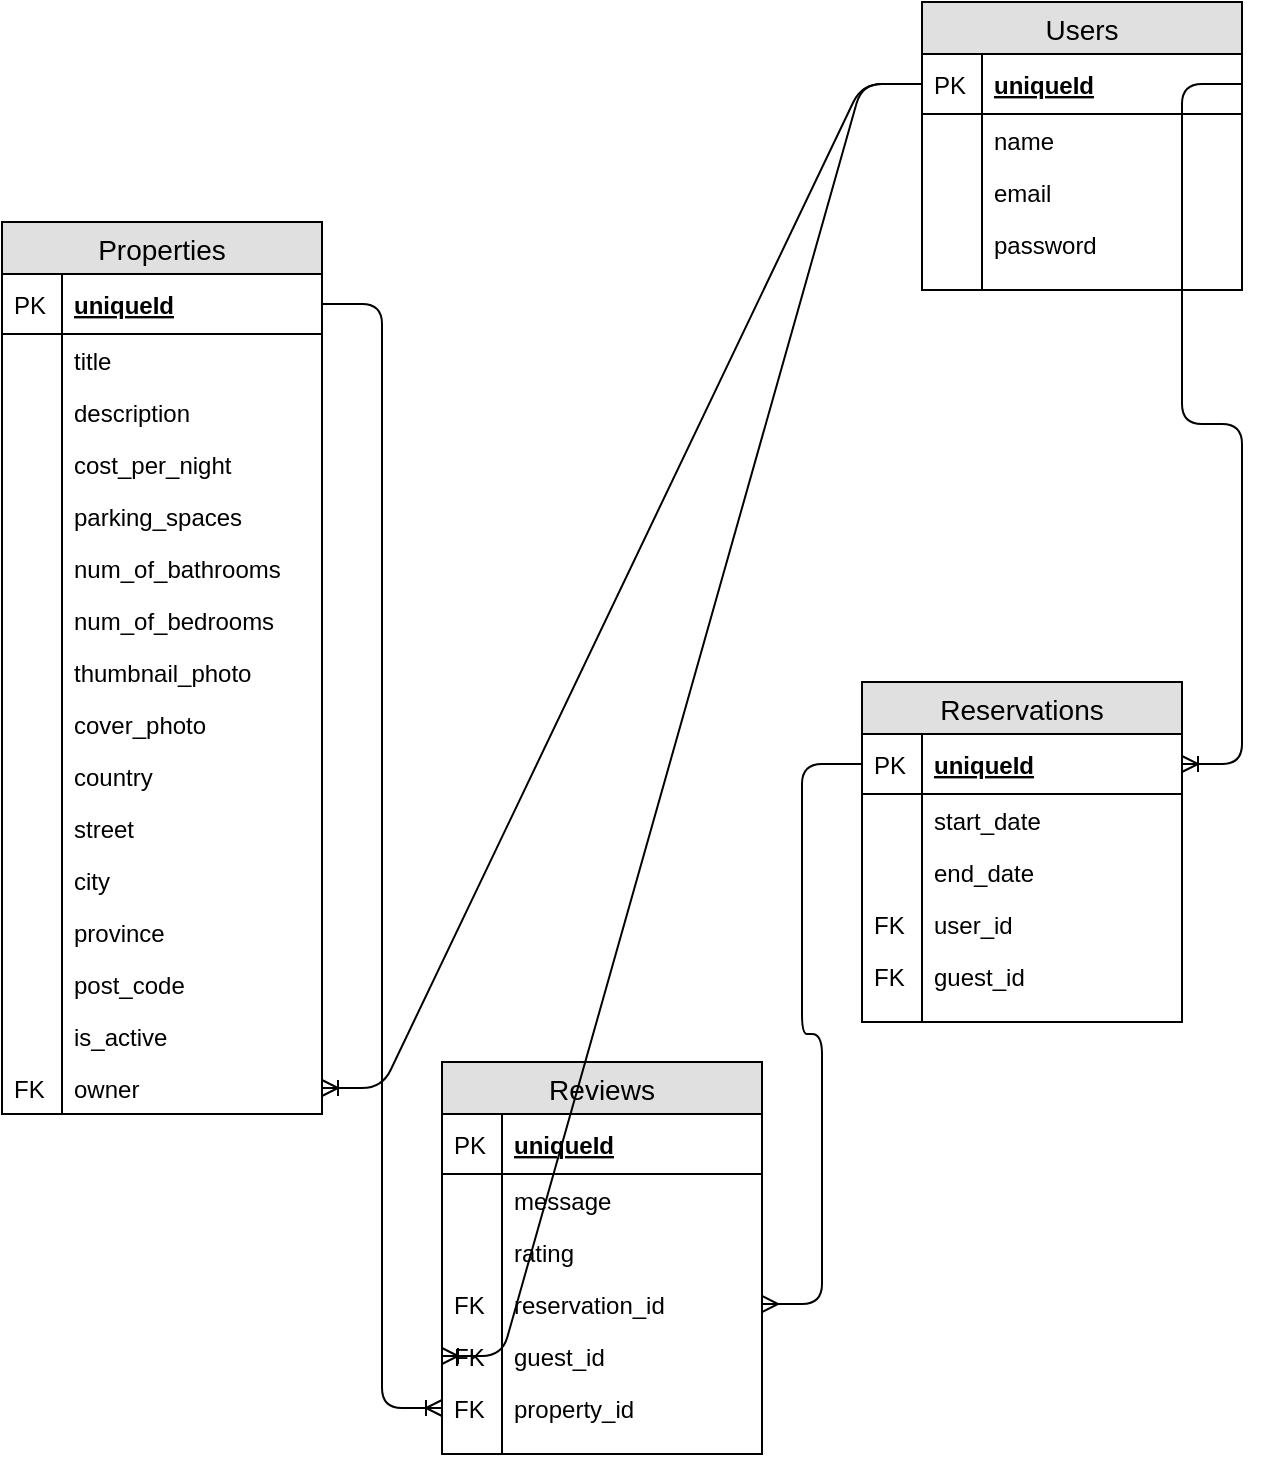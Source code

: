 <mxfile version="12.4.9" type="device"><diagram id="C5RBs43oDa-KdzZeNtuy" name="Page-1"><mxGraphModel dx="1186" dy="619" grid="1" gridSize="10" guides="1" tooltips="1" connect="1" arrows="1" fold="1" page="1" pageScale="1" pageWidth="827" pageHeight="1169" math="0" shadow="0"><root><mxCell id="WIyWlLk6GJQsqaUBKTNV-0"/><mxCell id="WIyWlLk6GJQsqaUBKTNV-1" parent="WIyWlLk6GJQsqaUBKTNV-0"/><mxCell id="qJhqPzQReA0mQdcQKcNh-0" value="Users" style="swimlane;fontStyle=0;childLayout=stackLayout;horizontal=1;startSize=26;fillColor=#e0e0e0;horizontalStack=0;resizeParent=1;resizeParentMax=0;resizeLast=0;collapsible=1;marginBottom=0;swimlaneFillColor=#ffffff;align=center;fontSize=14;" vertex="1" parent="WIyWlLk6GJQsqaUBKTNV-1"><mxGeometry x="570" y="30" width="160" height="144" as="geometry"/></mxCell><mxCell id="qJhqPzQReA0mQdcQKcNh-1" value="uniqueId" style="shape=partialRectangle;top=0;left=0;right=0;bottom=1;align=left;verticalAlign=middle;fillColor=none;spacingLeft=34;spacingRight=4;overflow=hidden;rotatable=0;points=[[0,0.5],[1,0.5]];portConstraint=eastwest;dropTarget=0;fontStyle=5;fontSize=12;" vertex="1" parent="qJhqPzQReA0mQdcQKcNh-0"><mxGeometry y="26" width="160" height="30" as="geometry"/></mxCell><mxCell id="qJhqPzQReA0mQdcQKcNh-2" value="PK" style="shape=partialRectangle;top=0;left=0;bottom=0;fillColor=none;align=left;verticalAlign=middle;spacingLeft=4;spacingRight=4;overflow=hidden;rotatable=0;points=[];portConstraint=eastwest;part=1;fontSize=12;" vertex="1" connectable="0" parent="qJhqPzQReA0mQdcQKcNh-1"><mxGeometry width="30" height="30" as="geometry"/></mxCell><mxCell id="qJhqPzQReA0mQdcQKcNh-3" value="name" style="shape=partialRectangle;top=0;left=0;right=0;bottom=0;align=left;verticalAlign=top;fillColor=none;spacingLeft=34;spacingRight=4;overflow=hidden;rotatable=0;points=[[0,0.5],[1,0.5]];portConstraint=eastwest;dropTarget=0;fontSize=12;" vertex="1" parent="qJhqPzQReA0mQdcQKcNh-0"><mxGeometry y="56" width="160" height="26" as="geometry"/></mxCell><mxCell id="qJhqPzQReA0mQdcQKcNh-4" value="" style="shape=partialRectangle;top=0;left=0;bottom=0;fillColor=none;align=left;verticalAlign=top;spacingLeft=4;spacingRight=4;overflow=hidden;rotatable=0;points=[];portConstraint=eastwest;part=1;fontSize=12;" vertex="1" connectable="0" parent="qJhqPzQReA0mQdcQKcNh-3"><mxGeometry width="30" height="26" as="geometry"/></mxCell><mxCell id="qJhqPzQReA0mQdcQKcNh-5" value="email" style="shape=partialRectangle;top=0;left=0;right=0;bottom=0;align=left;verticalAlign=top;fillColor=none;spacingLeft=34;spacingRight=4;overflow=hidden;rotatable=0;points=[[0,0.5],[1,0.5]];portConstraint=eastwest;dropTarget=0;fontSize=12;" vertex="1" parent="qJhqPzQReA0mQdcQKcNh-0"><mxGeometry y="82" width="160" height="26" as="geometry"/></mxCell><mxCell id="qJhqPzQReA0mQdcQKcNh-6" value="" style="shape=partialRectangle;top=0;left=0;bottom=0;fillColor=none;align=left;verticalAlign=top;spacingLeft=4;spacingRight=4;overflow=hidden;rotatable=0;points=[];portConstraint=eastwest;part=1;fontSize=12;" vertex="1" connectable="0" parent="qJhqPzQReA0mQdcQKcNh-5"><mxGeometry width="30" height="26" as="geometry"/></mxCell><mxCell id="qJhqPzQReA0mQdcQKcNh-7" value="password" style="shape=partialRectangle;top=0;left=0;right=0;bottom=0;align=left;verticalAlign=top;fillColor=none;spacingLeft=34;spacingRight=4;overflow=hidden;rotatable=0;points=[[0,0.5],[1,0.5]];portConstraint=eastwest;dropTarget=0;fontSize=12;" vertex="1" parent="qJhqPzQReA0mQdcQKcNh-0"><mxGeometry y="108" width="160" height="26" as="geometry"/></mxCell><mxCell id="qJhqPzQReA0mQdcQKcNh-8" value="" style="shape=partialRectangle;top=0;left=0;bottom=0;fillColor=none;align=left;verticalAlign=top;spacingLeft=4;spacingRight=4;overflow=hidden;rotatable=0;points=[];portConstraint=eastwest;part=1;fontSize=12;" vertex="1" connectable="0" parent="qJhqPzQReA0mQdcQKcNh-7"><mxGeometry width="30" height="26" as="geometry"/></mxCell><mxCell id="qJhqPzQReA0mQdcQKcNh-9" value="" style="shape=partialRectangle;top=0;left=0;right=0;bottom=0;align=left;verticalAlign=top;fillColor=none;spacingLeft=34;spacingRight=4;overflow=hidden;rotatable=0;points=[[0,0.5],[1,0.5]];portConstraint=eastwest;dropTarget=0;fontSize=12;" vertex="1" parent="qJhqPzQReA0mQdcQKcNh-0"><mxGeometry y="134" width="160" height="10" as="geometry"/></mxCell><mxCell id="qJhqPzQReA0mQdcQKcNh-10" value="" style="shape=partialRectangle;top=0;left=0;bottom=0;fillColor=none;align=left;verticalAlign=top;spacingLeft=4;spacingRight=4;overflow=hidden;rotatable=0;points=[];portConstraint=eastwest;part=1;fontSize=12;" vertex="1" connectable="0" parent="qJhqPzQReA0mQdcQKcNh-9"><mxGeometry width="30" height="10" as="geometry"/></mxCell><mxCell id="qJhqPzQReA0mQdcQKcNh-11" value="Properties" style="swimlane;fontStyle=0;childLayout=stackLayout;horizontal=1;startSize=26;fillColor=#e0e0e0;horizontalStack=0;resizeParent=1;resizeParentMax=0;resizeLast=0;collapsible=1;marginBottom=0;swimlaneFillColor=#ffffff;align=center;fontSize=14;" vertex="1" parent="WIyWlLk6GJQsqaUBKTNV-1"><mxGeometry x="110" y="140" width="160" height="446" as="geometry"/></mxCell><mxCell id="qJhqPzQReA0mQdcQKcNh-12" value="uniqueId" style="shape=partialRectangle;top=0;left=0;right=0;bottom=1;align=left;verticalAlign=middle;fillColor=none;spacingLeft=34;spacingRight=4;overflow=hidden;rotatable=0;points=[[0,0.5],[1,0.5]];portConstraint=eastwest;dropTarget=0;fontStyle=5;fontSize=12;" vertex="1" parent="qJhqPzQReA0mQdcQKcNh-11"><mxGeometry y="26" width="160" height="30" as="geometry"/></mxCell><mxCell id="qJhqPzQReA0mQdcQKcNh-13" value="PK" style="shape=partialRectangle;top=0;left=0;bottom=0;fillColor=none;align=left;verticalAlign=middle;spacingLeft=4;spacingRight=4;overflow=hidden;rotatable=0;points=[];portConstraint=eastwest;part=1;fontSize=12;" vertex="1" connectable="0" parent="qJhqPzQReA0mQdcQKcNh-12"><mxGeometry width="30" height="30" as="geometry"/></mxCell><mxCell id="qJhqPzQReA0mQdcQKcNh-14" value="title" style="shape=partialRectangle;top=0;left=0;right=0;bottom=0;align=left;verticalAlign=top;fillColor=none;spacingLeft=34;spacingRight=4;overflow=hidden;rotatable=0;points=[[0,0.5],[1,0.5]];portConstraint=eastwest;dropTarget=0;fontSize=12;" vertex="1" parent="qJhqPzQReA0mQdcQKcNh-11"><mxGeometry y="56" width="160" height="26" as="geometry"/></mxCell><mxCell id="qJhqPzQReA0mQdcQKcNh-15" value="" style="shape=partialRectangle;top=0;left=0;bottom=0;fillColor=none;align=left;verticalAlign=top;spacingLeft=4;spacingRight=4;overflow=hidden;rotatable=0;points=[];portConstraint=eastwest;part=1;fontSize=12;" vertex="1" connectable="0" parent="qJhqPzQReA0mQdcQKcNh-14"><mxGeometry width="30" height="26" as="geometry"/></mxCell><mxCell id="qJhqPzQReA0mQdcQKcNh-16" value="description" style="shape=partialRectangle;top=0;left=0;right=0;bottom=0;align=left;verticalAlign=top;fillColor=none;spacingLeft=34;spacingRight=4;overflow=hidden;rotatable=0;points=[[0,0.5],[1,0.5]];portConstraint=eastwest;dropTarget=0;fontSize=12;" vertex="1" parent="qJhqPzQReA0mQdcQKcNh-11"><mxGeometry y="82" width="160" height="26" as="geometry"/></mxCell><mxCell id="qJhqPzQReA0mQdcQKcNh-17" value="" style="shape=partialRectangle;top=0;left=0;bottom=0;fillColor=none;align=left;verticalAlign=top;spacingLeft=4;spacingRight=4;overflow=hidden;rotatable=0;points=[];portConstraint=eastwest;part=1;fontSize=12;" vertex="1" connectable="0" parent="qJhqPzQReA0mQdcQKcNh-16"><mxGeometry width="30" height="26" as="geometry"/></mxCell><mxCell id="qJhqPzQReA0mQdcQKcNh-18" value="cost_per_night" style="shape=partialRectangle;top=0;left=0;right=0;bottom=0;align=left;verticalAlign=top;fillColor=none;spacingLeft=34;spacingRight=4;overflow=hidden;rotatable=0;points=[[0,0.5],[1,0.5]];portConstraint=eastwest;dropTarget=0;fontSize=12;" vertex="1" parent="qJhqPzQReA0mQdcQKcNh-11"><mxGeometry y="108" width="160" height="26" as="geometry"/></mxCell><mxCell id="qJhqPzQReA0mQdcQKcNh-19" value="" style="shape=partialRectangle;top=0;left=0;bottom=0;fillColor=none;align=left;verticalAlign=top;spacingLeft=4;spacingRight=4;overflow=hidden;rotatable=0;points=[];portConstraint=eastwest;part=1;fontSize=12;" vertex="1" connectable="0" parent="qJhqPzQReA0mQdcQKcNh-18"><mxGeometry width="30" height="26" as="geometry"/></mxCell><mxCell id="qJhqPzQReA0mQdcQKcNh-46" value="parking_spaces" style="shape=partialRectangle;top=0;left=0;right=0;bottom=0;align=left;verticalAlign=top;fillColor=none;spacingLeft=34;spacingRight=4;overflow=hidden;rotatable=0;points=[[0,0.5],[1,0.5]];portConstraint=eastwest;dropTarget=0;fontSize=12;" vertex="1" parent="qJhqPzQReA0mQdcQKcNh-11"><mxGeometry y="134" width="160" height="26" as="geometry"/></mxCell><mxCell id="qJhqPzQReA0mQdcQKcNh-47" value="" style="shape=partialRectangle;top=0;left=0;bottom=0;fillColor=none;align=left;verticalAlign=top;spacingLeft=4;spacingRight=4;overflow=hidden;rotatable=0;points=[];portConstraint=eastwest;part=1;fontSize=12;" vertex="1" connectable="0" parent="qJhqPzQReA0mQdcQKcNh-46"><mxGeometry width="30" height="26" as="geometry"/></mxCell><mxCell id="qJhqPzQReA0mQdcQKcNh-48" value="num_of_bathrooms" style="shape=partialRectangle;top=0;left=0;right=0;bottom=0;align=left;verticalAlign=top;fillColor=none;spacingLeft=34;spacingRight=4;overflow=hidden;rotatable=0;points=[[0,0.5],[1,0.5]];portConstraint=eastwest;dropTarget=0;fontSize=12;" vertex="1" parent="qJhqPzQReA0mQdcQKcNh-11"><mxGeometry y="160" width="160" height="26" as="geometry"/></mxCell><mxCell id="qJhqPzQReA0mQdcQKcNh-49" value="" style="shape=partialRectangle;top=0;left=0;bottom=0;fillColor=none;align=left;verticalAlign=top;spacingLeft=4;spacingRight=4;overflow=hidden;rotatable=0;points=[];portConstraint=eastwest;part=1;fontSize=12;" vertex="1" connectable="0" parent="qJhqPzQReA0mQdcQKcNh-48"><mxGeometry width="30" height="26" as="geometry"/></mxCell><mxCell id="qJhqPzQReA0mQdcQKcNh-50" value="num_of_bedrooms" style="shape=partialRectangle;top=0;left=0;right=0;bottom=0;align=left;verticalAlign=top;fillColor=none;spacingLeft=34;spacingRight=4;overflow=hidden;rotatable=0;points=[[0,0.5],[1,0.5]];portConstraint=eastwest;dropTarget=0;fontSize=12;" vertex="1" parent="qJhqPzQReA0mQdcQKcNh-11"><mxGeometry y="186" width="160" height="26" as="geometry"/></mxCell><mxCell id="qJhqPzQReA0mQdcQKcNh-51" value="" style="shape=partialRectangle;top=0;left=0;bottom=0;fillColor=none;align=left;verticalAlign=top;spacingLeft=4;spacingRight=4;overflow=hidden;rotatable=0;points=[];portConstraint=eastwest;part=1;fontSize=12;" vertex="1" connectable="0" parent="qJhqPzQReA0mQdcQKcNh-50"><mxGeometry width="30" height="26" as="geometry"/></mxCell><mxCell id="qJhqPzQReA0mQdcQKcNh-52" value="thumbnail_photo" style="shape=partialRectangle;top=0;left=0;right=0;bottom=0;align=left;verticalAlign=top;fillColor=none;spacingLeft=34;spacingRight=4;overflow=hidden;rotatable=0;points=[[0,0.5],[1,0.5]];portConstraint=eastwest;dropTarget=0;fontSize=12;" vertex="1" parent="qJhqPzQReA0mQdcQKcNh-11"><mxGeometry y="212" width="160" height="26" as="geometry"/></mxCell><mxCell id="qJhqPzQReA0mQdcQKcNh-53" value="" style="shape=partialRectangle;top=0;left=0;bottom=0;fillColor=none;align=left;verticalAlign=top;spacingLeft=4;spacingRight=4;overflow=hidden;rotatable=0;points=[];portConstraint=eastwest;part=1;fontSize=12;" vertex="1" connectable="0" parent="qJhqPzQReA0mQdcQKcNh-52"><mxGeometry width="30" height="26" as="geometry"/></mxCell><mxCell id="qJhqPzQReA0mQdcQKcNh-54" value="cover_photo" style="shape=partialRectangle;top=0;left=0;right=0;bottom=0;align=left;verticalAlign=top;fillColor=none;spacingLeft=34;spacingRight=4;overflow=hidden;rotatable=0;points=[[0,0.5],[1,0.5]];portConstraint=eastwest;dropTarget=0;fontSize=12;" vertex="1" parent="qJhqPzQReA0mQdcQKcNh-11"><mxGeometry y="238" width="160" height="26" as="geometry"/></mxCell><mxCell id="qJhqPzQReA0mQdcQKcNh-55" value="" style="shape=partialRectangle;top=0;left=0;bottom=0;fillColor=none;align=left;verticalAlign=top;spacingLeft=4;spacingRight=4;overflow=hidden;rotatable=0;points=[];portConstraint=eastwest;part=1;fontSize=12;" vertex="1" connectable="0" parent="qJhqPzQReA0mQdcQKcNh-54"><mxGeometry width="30" height="26" as="geometry"/></mxCell><mxCell id="qJhqPzQReA0mQdcQKcNh-56" value="country" style="shape=partialRectangle;top=0;left=0;right=0;bottom=0;align=left;verticalAlign=top;fillColor=none;spacingLeft=34;spacingRight=4;overflow=hidden;rotatable=0;points=[[0,0.5],[1,0.5]];portConstraint=eastwest;dropTarget=0;fontSize=12;" vertex="1" parent="qJhqPzQReA0mQdcQKcNh-11"><mxGeometry y="264" width="160" height="26" as="geometry"/></mxCell><mxCell id="qJhqPzQReA0mQdcQKcNh-57" value="" style="shape=partialRectangle;top=0;left=0;bottom=0;fillColor=none;align=left;verticalAlign=top;spacingLeft=4;spacingRight=4;overflow=hidden;rotatable=0;points=[];portConstraint=eastwest;part=1;fontSize=12;" vertex="1" connectable="0" parent="qJhqPzQReA0mQdcQKcNh-56"><mxGeometry width="30" height="26" as="geometry"/></mxCell><mxCell id="qJhqPzQReA0mQdcQKcNh-58" value="street" style="shape=partialRectangle;top=0;left=0;right=0;bottom=0;align=left;verticalAlign=top;fillColor=none;spacingLeft=34;spacingRight=4;overflow=hidden;rotatable=0;points=[[0,0.5],[1,0.5]];portConstraint=eastwest;dropTarget=0;fontSize=12;" vertex="1" parent="qJhqPzQReA0mQdcQKcNh-11"><mxGeometry y="290" width="160" height="26" as="geometry"/></mxCell><mxCell id="qJhqPzQReA0mQdcQKcNh-59" value="" style="shape=partialRectangle;top=0;left=0;bottom=0;fillColor=none;align=left;verticalAlign=top;spacingLeft=4;spacingRight=4;overflow=hidden;rotatable=0;points=[];portConstraint=eastwest;part=1;fontSize=12;" vertex="1" connectable="0" parent="qJhqPzQReA0mQdcQKcNh-58"><mxGeometry width="30" height="26" as="geometry"/></mxCell><mxCell id="qJhqPzQReA0mQdcQKcNh-60" value="city" style="shape=partialRectangle;top=0;left=0;right=0;bottom=0;align=left;verticalAlign=top;fillColor=none;spacingLeft=34;spacingRight=4;overflow=hidden;rotatable=0;points=[[0,0.5],[1,0.5]];portConstraint=eastwest;dropTarget=0;fontSize=12;" vertex="1" parent="qJhqPzQReA0mQdcQKcNh-11"><mxGeometry y="316" width="160" height="26" as="geometry"/></mxCell><mxCell id="qJhqPzQReA0mQdcQKcNh-61" value="" style="shape=partialRectangle;top=0;left=0;bottom=0;fillColor=none;align=left;verticalAlign=top;spacingLeft=4;spacingRight=4;overflow=hidden;rotatable=0;points=[];portConstraint=eastwest;part=1;fontSize=12;" vertex="1" connectable="0" parent="qJhqPzQReA0mQdcQKcNh-60"><mxGeometry width="30" height="26" as="geometry"/></mxCell><mxCell id="qJhqPzQReA0mQdcQKcNh-62" value="province" style="shape=partialRectangle;top=0;left=0;right=0;bottom=0;align=left;verticalAlign=top;fillColor=none;spacingLeft=34;spacingRight=4;overflow=hidden;rotatable=0;points=[[0,0.5],[1,0.5]];portConstraint=eastwest;dropTarget=0;fontSize=12;" vertex="1" parent="qJhqPzQReA0mQdcQKcNh-11"><mxGeometry y="342" width="160" height="26" as="geometry"/></mxCell><mxCell id="qJhqPzQReA0mQdcQKcNh-63" value="" style="shape=partialRectangle;top=0;left=0;bottom=0;fillColor=none;align=left;verticalAlign=top;spacingLeft=4;spacingRight=4;overflow=hidden;rotatable=0;points=[];portConstraint=eastwest;part=1;fontSize=12;" vertex="1" connectable="0" parent="qJhqPzQReA0mQdcQKcNh-62"><mxGeometry width="30" height="26" as="geometry"/></mxCell><mxCell id="qJhqPzQReA0mQdcQKcNh-64" value="post_code" style="shape=partialRectangle;top=0;left=0;right=0;bottom=0;align=left;verticalAlign=top;fillColor=none;spacingLeft=34;spacingRight=4;overflow=hidden;rotatable=0;points=[[0,0.5],[1,0.5]];portConstraint=eastwest;dropTarget=0;fontSize=12;" vertex="1" parent="qJhqPzQReA0mQdcQKcNh-11"><mxGeometry y="368" width="160" height="26" as="geometry"/></mxCell><mxCell id="qJhqPzQReA0mQdcQKcNh-65" value="" style="shape=partialRectangle;top=0;left=0;bottom=0;fillColor=none;align=left;verticalAlign=top;spacingLeft=4;spacingRight=4;overflow=hidden;rotatable=0;points=[];portConstraint=eastwest;part=1;fontSize=12;" vertex="1" connectable="0" parent="qJhqPzQReA0mQdcQKcNh-64"><mxGeometry width="30" height="26" as="geometry"/></mxCell><mxCell id="qJhqPzQReA0mQdcQKcNh-66" value="is_active" style="shape=partialRectangle;top=0;left=0;right=0;bottom=0;align=left;verticalAlign=top;fillColor=none;spacingLeft=34;spacingRight=4;overflow=hidden;rotatable=0;points=[[0,0.5],[1,0.5]];portConstraint=eastwest;dropTarget=0;fontSize=12;" vertex="1" parent="qJhqPzQReA0mQdcQKcNh-11"><mxGeometry y="394" width="160" height="26" as="geometry"/></mxCell><mxCell id="qJhqPzQReA0mQdcQKcNh-67" value="" style="shape=partialRectangle;top=0;left=0;bottom=0;fillColor=none;align=left;verticalAlign=top;spacingLeft=4;spacingRight=4;overflow=hidden;rotatable=0;points=[];portConstraint=eastwest;part=1;fontSize=12;" vertex="1" connectable="0" parent="qJhqPzQReA0mQdcQKcNh-66"><mxGeometry width="30" height="26" as="geometry"/></mxCell><mxCell id="qJhqPzQReA0mQdcQKcNh-68" value="owner" style="shape=partialRectangle;top=0;left=0;right=0;bottom=0;align=left;verticalAlign=top;fillColor=none;spacingLeft=34;spacingRight=4;overflow=hidden;rotatable=0;points=[[0,0.5],[1,0.5]];portConstraint=eastwest;dropTarget=0;fontSize=12;" vertex="1" parent="qJhqPzQReA0mQdcQKcNh-11"><mxGeometry y="420" width="160" height="26" as="geometry"/></mxCell><mxCell id="qJhqPzQReA0mQdcQKcNh-69" value="FK" style="shape=partialRectangle;top=0;left=0;bottom=0;fillColor=none;align=left;verticalAlign=top;spacingLeft=4;spacingRight=4;overflow=hidden;rotatable=0;points=[];portConstraint=eastwest;part=1;fontSize=12;" vertex="1" connectable="0" parent="qJhqPzQReA0mQdcQKcNh-68"><mxGeometry width="30" height="26" as="geometry"/></mxCell><mxCell id="qJhqPzQReA0mQdcQKcNh-33" value="Reviews" style="swimlane;fontStyle=0;childLayout=stackLayout;horizontal=1;startSize=26;fillColor=#e0e0e0;horizontalStack=0;resizeParent=1;resizeParentMax=0;resizeLast=0;collapsible=1;marginBottom=0;swimlaneFillColor=#ffffff;align=center;fontSize=14;" vertex="1" parent="WIyWlLk6GJQsqaUBKTNV-1"><mxGeometry x="330" y="560" width="160" height="196" as="geometry"/></mxCell><mxCell id="qJhqPzQReA0mQdcQKcNh-34" value="uniqueId" style="shape=partialRectangle;top=0;left=0;right=0;bottom=1;align=left;verticalAlign=middle;fillColor=none;spacingLeft=34;spacingRight=4;overflow=hidden;rotatable=0;points=[[0,0.5],[1,0.5]];portConstraint=eastwest;dropTarget=0;fontStyle=5;fontSize=12;" vertex="1" parent="qJhqPzQReA0mQdcQKcNh-33"><mxGeometry y="26" width="160" height="30" as="geometry"/></mxCell><mxCell id="qJhqPzQReA0mQdcQKcNh-35" value="PK" style="shape=partialRectangle;top=0;left=0;bottom=0;fillColor=none;align=left;verticalAlign=middle;spacingLeft=4;spacingRight=4;overflow=hidden;rotatable=0;points=[];portConstraint=eastwest;part=1;fontSize=12;" vertex="1" connectable="0" parent="qJhqPzQReA0mQdcQKcNh-34"><mxGeometry width="30" height="30" as="geometry"/></mxCell><mxCell id="qJhqPzQReA0mQdcQKcNh-36" value="message" style="shape=partialRectangle;top=0;left=0;right=0;bottom=0;align=left;verticalAlign=top;fillColor=none;spacingLeft=34;spacingRight=4;overflow=hidden;rotatable=0;points=[[0,0.5],[1,0.5]];portConstraint=eastwest;dropTarget=0;fontSize=12;" vertex="1" parent="qJhqPzQReA0mQdcQKcNh-33"><mxGeometry y="56" width="160" height="26" as="geometry"/></mxCell><mxCell id="qJhqPzQReA0mQdcQKcNh-37" value="" style="shape=partialRectangle;top=0;left=0;bottom=0;fillColor=none;align=left;verticalAlign=top;spacingLeft=4;spacingRight=4;overflow=hidden;rotatable=0;points=[];portConstraint=eastwest;part=1;fontSize=12;" vertex="1" connectable="0" parent="qJhqPzQReA0mQdcQKcNh-36"><mxGeometry width="30" height="26" as="geometry"/></mxCell><mxCell id="qJhqPzQReA0mQdcQKcNh-38" value="rating" style="shape=partialRectangle;top=0;left=0;right=0;bottom=0;align=left;verticalAlign=top;fillColor=none;spacingLeft=34;spacingRight=4;overflow=hidden;rotatable=0;points=[[0,0.5],[1,0.5]];portConstraint=eastwest;dropTarget=0;fontSize=12;" vertex="1" parent="qJhqPzQReA0mQdcQKcNh-33"><mxGeometry y="82" width="160" height="26" as="geometry"/></mxCell><mxCell id="qJhqPzQReA0mQdcQKcNh-39" value="" style="shape=partialRectangle;top=0;left=0;bottom=0;fillColor=none;align=left;verticalAlign=top;spacingLeft=4;spacingRight=4;overflow=hidden;rotatable=0;points=[];portConstraint=eastwest;part=1;fontSize=12;" vertex="1" connectable="0" parent="qJhqPzQReA0mQdcQKcNh-38"><mxGeometry width="30" height="26" as="geometry"/></mxCell><mxCell id="qJhqPzQReA0mQdcQKcNh-40" value="reservation_id" style="shape=partialRectangle;top=0;left=0;right=0;bottom=0;align=left;verticalAlign=top;fillColor=none;spacingLeft=34;spacingRight=4;overflow=hidden;rotatable=0;points=[[0,0.5],[1,0.5]];portConstraint=eastwest;dropTarget=0;fontSize=12;" vertex="1" parent="qJhqPzQReA0mQdcQKcNh-33"><mxGeometry y="108" width="160" height="26" as="geometry"/></mxCell><mxCell id="qJhqPzQReA0mQdcQKcNh-41" value="FK" style="shape=partialRectangle;top=0;left=0;bottom=0;fillColor=none;align=left;verticalAlign=top;spacingLeft=4;spacingRight=4;overflow=hidden;rotatable=0;points=[];portConstraint=eastwest;part=1;fontSize=12;" vertex="1" connectable="0" parent="qJhqPzQReA0mQdcQKcNh-40"><mxGeometry width="30" height="26" as="geometry"/></mxCell><mxCell id="qJhqPzQReA0mQdcQKcNh-86" value="guest_id" style="shape=partialRectangle;top=0;left=0;right=0;bottom=0;align=left;verticalAlign=top;fillColor=none;spacingLeft=34;spacingRight=4;overflow=hidden;rotatable=0;points=[[0,0.5],[1,0.5]];portConstraint=eastwest;dropTarget=0;fontSize=12;" vertex="1" parent="qJhqPzQReA0mQdcQKcNh-33"><mxGeometry y="134" width="160" height="26" as="geometry"/></mxCell><mxCell id="qJhqPzQReA0mQdcQKcNh-87" value="FK" style="shape=partialRectangle;top=0;left=0;bottom=0;fillColor=none;align=left;verticalAlign=top;spacingLeft=4;spacingRight=4;overflow=hidden;rotatable=0;points=[];portConstraint=eastwest;part=1;fontSize=12;" vertex="1" connectable="0" parent="qJhqPzQReA0mQdcQKcNh-86"><mxGeometry width="30" height="26" as="geometry"/></mxCell><mxCell id="qJhqPzQReA0mQdcQKcNh-88" value="property_id" style="shape=partialRectangle;top=0;left=0;right=0;bottom=0;align=left;verticalAlign=top;fillColor=none;spacingLeft=34;spacingRight=4;overflow=hidden;rotatable=0;points=[[0,0.5],[1,0.5]];portConstraint=eastwest;dropTarget=0;fontSize=12;" vertex="1" parent="qJhqPzQReA0mQdcQKcNh-33"><mxGeometry y="160" width="160" height="26" as="geometry"/></mxCell><mxCell id="qJhqPzQReA0mQdcQKcNh-89" value="FK" style="shape=partialRectangle;top=0;left=0;bottom=0;fillColor=none;align=left;verticalAlign=top;spacingLeft=4;spacingRight=4;overflow=hidden;rotatable=0;points=[];portConstraint=eastwest;part=1;fontSize=12;" vertex="1" connectable="0" parent="qJhqPzQReA0mQdcQKcNh-88"><mxGeometry width="30" height="26" as="geometry"/></mxCell><mxCell id="qJhqPzQReA0mQdcQKcNh-42" value="" style="shape=partialRectangle;top=0;left=0;right=0;bottom=0;align=left;verticalAlign=top;fillColor=none;spacingLeft=34;spacingRight=4;overflow=hidden;rotatable=0;points=[[0,0.5],[1,0.5]];portConstraint=eastwest;dropTarget=0;fontSize=12;" vertex="1" parent="qJhqPzQReA0mQdcQKcNh-33"><mxGeometry y="186" width="160" height="10" as="geometry"/></mxCell><mxCell id="qJhqPzQReA0mQdcQKcNh-43" value="" style="shape=partialRectangle;top=0;left=0;bottom=0;fillColor=none;align=left;verticalAlign=top;spacingLeft=4;spacingRight=4;overflow=hidden;rotatable=0;points=[];portConstraint=eastwest;part=1;fontSize=12;" vertex="1" connectable="0" parent="qJhqPzQReA0mQdcQKcNh-42"><mxGeometry width="30" height="10" as="geometry"/></mxCell><mxCell id="qJhqPzQReA0mQdcQKcNh-22" value="Reservations" style="swimlane;fontStyle=0;childLayout=stackLayout;horizontal=1;startSize=26;fillColor=#e0e0e0;horizontalStack=0;resizeParent=1;resizeParentMax=0;resizeLast=0;collapsible=1;marginBottom=0;swimlaneFillColor=#ffffff;align=center;fontSize=14;" vertex="1" parent="WIyWlLk6GJQsqaUBKTNV-1"><mxGeometry x="540" y="370" width="160" height="170" as="geometry"/></mxCell><mxCell id="qJhqPzQReA0mQdcQKcNh-23" value="uniqueId" style="shape=partialRectangle;top=0;left=0;right=0;bottom=1;align=left;verticalAlign=middle;fillColor=none;spacingLeft=34;spacingRight=4;overflow=hidden;rotatable=0;points=[[0,0.5],[1,0.5]];portConstraint=eastwest;dropTarget=0;fontStyle=5;fontSize=12;" vertex="1" parent="qJhqPzQReA0mQdcQKcNh-22"><mxGeometry y="26" width="160" height="30" as="geometry"/></mxCell><mxCell id="qJhqPzQReA0mQdcQKcNh-24" value="PK" style="shape=partialRectangle;top=0;left=0;bottom=0;fillColor=none;align=left;verticalAlign=middle;spacingLeft=4;spacingRight=4;overflow=hidden;rotatable=0;points=[];portConstraint=eastwest;part=1;fontSize=12;" vertex="1" connectable="0" parent="qJhqPzQReA0mQdcQKcNh-23"><mxGeometry width="30" height="30" as="geometry"/></mxCell><mxCell id="qJhqPzQReA0mQdcQKcNh-25" value="start_date" style="shape=partialRectangle;top=0;left=0;right=0;bottom=0;align=left;verticalAlign=top;fillColor=none;spacingLeft=34;spacingRight=4;overflow=hidden;rotatable=0;points=[[0,0.5],[1,0.5]];portConstraint=eastwest;dropTarget=0;fontSize=12;" vertex="1" parent="qJhqPzQReA0mQdcQKcNh-22"><mxGeometry y="56" width="160" height="26" as="geometry"/></mxCell><mxCell id="qJhqPzQReA0mQdcQKcNh-26" value="" style="shape=partialRectangle;top=0;left=0;bottom=0;fillColor=none;align=left;verticalAlign=top;spacingLeft=4;spacingRight=4;overflow=hidden;rotatable=0;points=[];portConstraint=eastwest;part=1;fontSize=12;" vertex="1" connectable="0" parent="qJhqPzQReA0mQdcQKcNh-25"><mxGeometry width="30" height="26" as="geometry"/></mxCell><mxCell id="qJhqPzQReA0mQdcQKcNh-27" value="end_date" style="shape=partialRectangle;top=0;left=0;right=0;bottom=0;align=left;verticalAlign=top;fillColor=none;spacingLeft=34;spacingRight=4;overflow=hidden;rotatable=0;points=[[0,0.5],[1,0.5]];portConstraint=eastwest;dropTarget=0;fontSize=12;" vertex="1" parent="qJhqPzQReA0mQdcQKcNh-22"><mxGeometry y="82" width="160" height="26" as="geometry"/></mxCell><mxCell id="qJhqPzQReA0mQdcQKcNh-28" value="" style="shape=partialRectangle;top=0;left=0;bottom=0;fillColor=none;align=left;verticalAlign=top;spacingLeft=4;spacingRight=4;overflow=hidden;rotatable=0;points=[];portConstraint=eastwest;part=1;fontSize=12;" vertex="1" connectable="0" parent="qJhqPzQReA0mQdcQKcNh-27"><mxGeometry width="30" height="26" as="geometry"/></mxCell><mxCell id="qJhqPzQReA0mQdcQKcNh-29" value="user_id" style="shape=partialRectangle;top=0;left=0;right=0;bottom=0;align=left;verticalAlign=top;fillColor=none;spacingLeft=34;spacingRight=4;overflow=hidden;rotatable=0;points=[[0,0.5],[1,0.5]];portConstraint=eastwest;dropTarget=0;fontSize=12;" vertex="1" parent="qJhqPzQReA0mQdcQKcNh-22"><mxGeometry y="108" width="160" height="26" as="geometry"/></mxCell><mxCell id="qJhqPzQReA0mQdcQKcNh-30" value="FK" style="shape=partialRectangle;top=0;left=0;bottom=0;fillColor=none;align=left;verticalAlign=top;spacingLeft=4;spacingRight=4;overflow=hidden;rotatable=0;points=[];portConstraint=eastwest;part=1;fontSize=12;" vertex="1" connectable="0" parent="qJhqPzQReA0mQdcQKcNh-29"><mxGeometry width="30" height="26" as="geometry"/></mxCell><mxCell id="qJhqPzQReA0mQdcQKcNh-82" value="guest_id" style="shape=partialRectangle;top=0;left=0;right=0;bottom=0;align=left;verticalAlign=top;fillColor=none;spacingLeft=34;spacingRight=4;overflow=hidden;rotatable=0;points=[[0,0.5],[1,0.5]];portConstraint=eastwest;dropTarget=0;fontSize=12;" vertex="1" parent="qJhqPzQReA0mQdcQKcNh-22"><mxGeometry y="134" width="160" height="26" as="geometry"/></mxCell><mxCell id="qJhqPzQReA0mQdcQKcNh-83" value="FK" style="shape=partialRectangle;top=0;left=0;bottom=0;fillColor=none;align=left;verticalAlign=top;spacingLeft=4;spacingRight=4;overflow=hidden;rotatable=0;points=[];portConstraint=eastwest;part=1;fontSize=12;" vertex="1" connectable="0" parent="qJhqPzQReA0mQdcQKcNh-82"><mxGeometry width="30" height="26" as="geometry"/></mxCell><mxCell id="qJhqPzQReA0mQdcQKcNh-31" value="" style="shape=partialRectangle;top=0;left=0;right=0;bottom=0;align=left;verticalAlign=top;fillColor=none;spacingLeft=34;spacingRight=4;overflow=hidden;rotatable=0;points=[[0,0.5],[1,0.5]];portConstraint=eastwest;dropTarget=0;fontSize=12;" vertex="1" parent="qJhqPzQReA0mQdcQKcNh-22"><mxGeometry y="160" width="160" height="10" as="geometry"/></mxCell><mxCell id="qJhqPzQReA0mQdcQKcNh-32" value="" style="shape=partialRectangle;top=0;left=0;bottom=0;fillColor=none;align=left;verticalAlign=top;spacingLeft=4;spacingRight=4;overflow=hidden;rotatable=0;points=[];portConstraint=eastwest;part=1;fontSize=12;" vertex="1" connectable="0" parent="qJhqPzQReA0mQdcQKcNh-31"><mxGeometry width="30" height="10" as="geometry"/></mxCell><mxCell id="qJhqPzQReA0mQdcQKcNh-72" value="" style="edgeStyle=entityRelationEdgeStyle;fontSize=12;html=1;endArrow=ERoneToMany;" edge="1" parent="WIyWlLk6GJQsqaUBKTNV-1" source="qJhqPzQReA0mQdcQKcNh-1" target="qJhqPzQReA0mQdcQKcNh-68"><mxGeometry width="100" height="100" relative="1" as="geometry"><mxPoint x="460" y="150" as="sourcePoint"/><mxPoint x="400" y="586" as="targetPoint"/></mxGeometry></mxCell><mxCell id="qJhqPzQReA0mQdcQKcNh-76" value="" style="edgeStyle=entityRelationEdgeStyle;fontSize=12;html=1;endArrow=none;startArrow=ERmany;entryX=0;entryY=0.5;entryDx=0;entryDy=0;exitX=1;exitY=0.5;exitDx=0;exitDy=0;startFill=0;endFill=0;" edge="1" parent="WIyWlLk6GJQsqaUBKTNV-1" source="qJhqPzQReA0mQdcQKcNh-40" target="qJhqPzQReA0mQdcQKcNh-23"><mxGeometry width="100" height="100" relative="1" as="geometry"><mxPoint x="490" y="600" as="sourcePoint"/><mxPoint x="590" y="500" as="targetPoint"/></mxGeometry></mxCell><mxCell id="qJhqPzQReA0mQdcQKcNh-77" value="" style="edgeStyle=entityRelationEdgeStyle;fontSize=12;html=1;endArrow=ERoneToMany;exitX=1;exitY=0.5;exitDx=0;exitDy=0;" edge="1" parent="WIyWlLk6GJQsqaUBKTNV-1" source="qJhqPzQReA0mQdcQKcNh-1" target="qJhqPzQReA0mQdcQKcNh-23"><mxGeometry width="100" height="100" relative="1" as="geometry"><mxPoint x="690" y="241" as="sourcePoint"/><mxPoint x="770" y="441" as="targetPoint"/></mxGeometry></mxCell><mxCell id="qJhqPzQReA0mQdcQKcNh-81" value="" style="edgeStyle=entityRelationEdgeStyle;fontSize=12;html=1;endArrow=ERoneToMany;entryX=0;entryY=0.5;entryDx=0;entryDy=0;" edge="1" parent="WIyWlLk6GJQsqaUBKTNV-1" source="qJhqPzQReA0mQdcQKcNh-1" target="qJhqPzQReA0mQdcQKcNh-86"><mxGeometry width="100" height="100" relative="1" as="geometry"><mxPoint x="330" y="120" as="sourcePoint"/><mxPoint x="210" y="730" as="targetPoint"/></mxGeometry></mxCell><mxCell id="qJhqPzQReA0mQdcQKcNh-90" value="" style="edgeStyle=entityRelationEdgeStyle;fontSize=12;html=1;endArrow=ERoneToMany;exitX=1;exitY=0.5;exitDx=0;exitDy=0;entryX=0;entryY=0.5;entryDx=0;entryDy=0;" edge="1" parent="WIyWlLk6GJQsqaUBKTNV-1" source="qJhqPzQReA0mQdcQKcNh-12" target="qJhqPzQReA0mQdcQKcNh-88"><mxGeometry width="100" height="100" relative="1" as="geometry"><mxPoint x="110" y="880" as="sourcePoint"/><mxPoint x="210" y="780" as="targetPoint"/></mxGeometry></mxCell></root></mxGraphModel></diagram></mxfile>